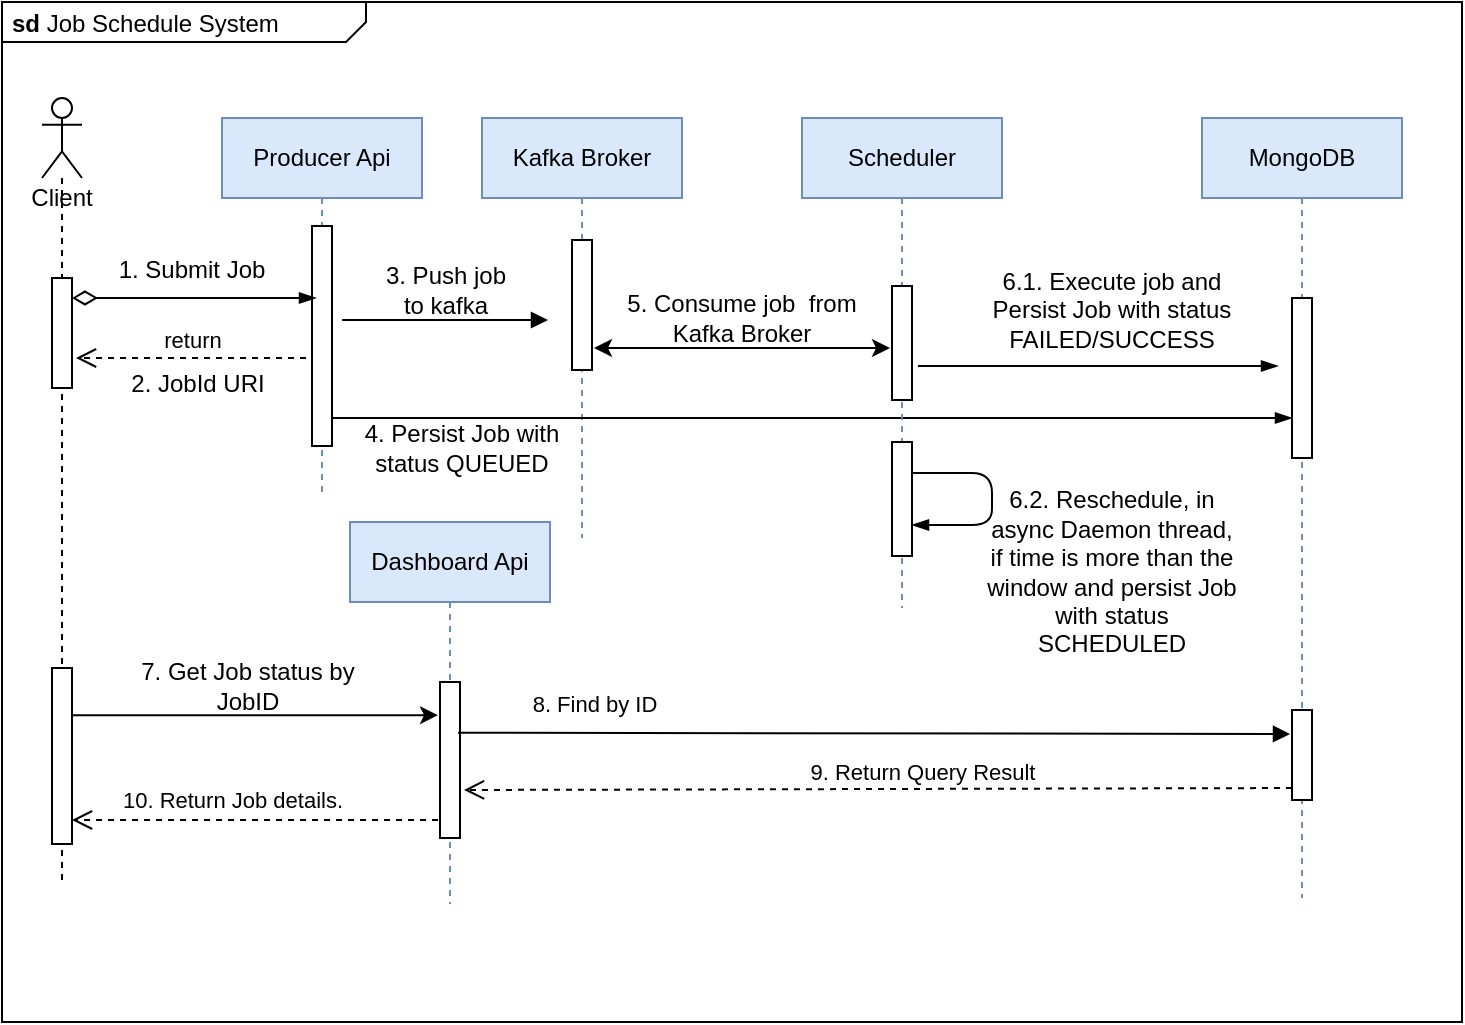 <mxfile version="14.6.13" type="device"><diagram id="kgpKYQtTHZ0yAKxKKP6v" name="Page-1"><mxGraphModel dx="946" dy="592" grid="0" gridSize="10" guides="1" tooltips="1" connect="1" arrows="1" fold="1" page="1" pageScale="1" pageWidth="1100" pageHeight="1700" background="#ffffff" math="0" shadow="0"><root><mxCell id="0"/><mxCell id="1" parent="0"/><mxCell id="DwE5PzMRl20YbxXcNk6L-1" value="&lt;p style=&quot;margin: 0px ; margin-top: 4px ; margin-left: 5px ; text-align: left&quot;&gt;&lt;b&gt;sd&lt;/b&gt;  Job Schedule System&lt;/p&gt;" style="html=1;shape=mxgraph.sysml.package;overflow=fill;labelX=182;align=left;spacingLeft=5;verticalAlign=top;spacingTop=-3;" parent="1" vertex="1"><mxGeometry x="40" y="32" width="730" height="510" as="geometry"/></mxCell><mxCell id="DwE5PzMRl20YbxXcNk6L-2" value="Producer Api" style="shape=umlLifeline;perimeter=lifelinePerimeter;whiteSpace=wrap;html=1;container=1;collapsible=0;recursiveResize=0;outlineConnect=0;fillColor=#dae8fc;strokeColor=#6c8ebf;" parent="1" vertex="1"><mxGeometry x="150" y="90" width="100" height="188" as="geometry"/></mxCell><mxCell id="DwE5PzMRl20YbxXcNk6L-3" value="Client" style="shape=umlLifeline;participant=umlActor;perimeter=lifelinePerimeter;whiteSpace=wrap;html=1;container=1;collapsible=0;recursiveResize=0;verticalAlign=top;spacingTop=36;outlineConnect=0;" parent="1" vertex="1"><mxGeometry x="60" y="80" width="20" height="392" as="geometry"/></mxCell><mxCell id="DwE5PzMRl20YbxXcNk6L-4" value="" style="html=1;points=[];perimeter=orthogonalPerimeter;" parent="DwE5PzMRl20YbxXcNk6L-3" vertex="1"><mxGeometry x="5" y="90" width="10" height="55" as="geometry"/></mxCell><mxCell id="DwE5PzMRl20YbxXcNk6L-58" value="" style="html=1;points=[];perimeter=orthogonalPerimeter;" parent="DwE5PzMRl20YbxXcNk6L-3" vertex="1"><mxGeometry x="5" y="285" width="10" height="88" as="geometry"/></mxCell><mxCell id="DwE5PzMRl20YbxXcNk6L-6" value="" style="html=1;points=[];perimeter=orthogonalPerimeter;" parent="1" vertex="1"><mxGeometry x="195" y="144" width="10" height="110" as="geometry"/></mxCell><mxCell id="DwE5PzMRl20YbxXcNk6L-9" value="return" style="html=1;verticalAlign=bottom;endArrow=open;dashed=1;endSize=8;" parent="1" edge="1"><mxGeometry relative="1" as="geometry"><mxPoint x="192" y="210" as="sourcePoint"/><mxPoint x="77" y="210" as="targetPoint"/></mxGeometry></mxCell><mxCell id="DwE5PzMRl20YbxXcNk6L-10" value="" style="edgeStyle=elbowEdgeStyle;fontSize=12;html=1;endArrow=blockThin;endFill=1;startArrow=diamondThin;startFill=0;endSize=6;startSize=10;entryX=0.2;entryY=0.418;entryDx=0;entryDy=0;entryPerimeter=0;" parent="1" edge="1"><mxGeometry width="160" relative="1" as="geometry"><mxPoint x="75" y="180" as="sourcePoint"/><mxPoint x="197" y="179.98" as="targetPoint"/></mxGeometry></mxCell><mxCell id="DwE5PzMRl20YbxXcNk6L-11" value="1. Submit Job" style="text;html=1;strokeColor=none;fillColor=none;align=center;verticalAlign=middle;whiteSpace=wrap;rounded=0;" parent="1" vertex="1"><mxGeometry x="80" y="156" width="110" height="20" as="geometry"/></mxCell><mxCell id="DwE5PzMRl20YbxXcNk6L-13" value="2. JobId URI" style="text;html=1;strokeColor=none;fillColor=none;align=center;verticalAlign=middle;whiteSpace=wrap;rounded=0;" parent="1" vertex="1"><mxGeometry x="83" y="213" width="110" height="20" as="geometry"/></mxCell><mxCell id="DwE5PzMRl20YbxXcNk6L-15" value="Kafka Broker" style="shape=umlLifeline;perimeter=lifelinePerimeter;whiteSpace=wrap;html=1;container=1;collapsible=0;recursiveResize=0;outlineConnect=0;fillColor=#dae8fc;strokeColor=#6c8ebf;" parent="1" vertex="1"><mxGeometry x="280" y="90" width="100" height="210" as="geometry"/></mxCell><mxCell id="DwE5PzMRl20YbxXcNk6L-16" value="" style="html=1;points=[];perimeter=orthogonalPerimeter;" parent="DwE5PzMRl20YbxXcNk6L-15" vertex="1"><mxGeometry x="45" y="61" width="10" height="65" as="geometry"/></mxCell><mxCell id="DwE5PzMRl20YbxXcNk6L-18" value="3. Push job&lt;br&gt;to kafka" style="text;html=1;strokeColor=none;fillColor=none;align=center;verticalAlign=middle;whiteSpace=wrap;rounded=0;" parent="1" vertex="1"><mxGeometry x="197" y="166" width="130" height="20" as="geometry"/></mxCell><mxCell id="DwE5PzMRl20YbxXcNk6L-20" value="MongoDB" style="shape=umlLifeline;perimeter=lifelinePerimeter;whiteSpace=wrap;html=1;container=1;collapsible=0;recursiveResize=0;outlineConnect=0;fillColor=#dae8fc;strokeColor=#6c8ebf;" parent="1" vertex="1"><mxGeometry x="640" y="90" width="100" height="390" as="geometry"/></mxCell><mxCell id="DwE5PzMRl20YbxXcNk6L-21" value="" style="html=1;points=[];perimeter=orthogonalPerimeter;" parent="DwE5PzMRl20YbxXcNk6L-20" vertex="1"><mxGeometry x="45" y="90" width="10" height="80" as="geometry"/></mxCell><mxCell id="DwE5PzMRl20YbxXcNk6L-26" value="4. Persist Job with status QUEUED" style="text;html=1;strokeColor=none;fillColor=none;align=center;verticalAlign=middle;whiteSpace=wrap;rounded=0;" parent="1" vertex="1"><mxGeometry x="205" y="245" width="130" height="20" as="geometry"/></mxCell><mxCell id="DwE5PzMRl20YbxXcNk6L-32" value="" style="html=1;verticalAlign=bottom;endArrow=block;" parent="1" edge="1"><mxGeometry width="80" relative="1" as="geometry"><mxPoint x="210" y="191" as="sourcePoint"/><mxPoint x="313" y="191" as="targetPoint"/></mxGeometry></mxCell><mxCell id="DwE5PzMRl20YbxXcNk6L-33" style="edgeStyle=orthogonalEdgeStyle;rounded=0;orthogonalLoop=1;jettySize=auto;html=1;exitX=0.5;exitY=0;exitDx=0;exitDy=0;entryX=0.5;entryY=0;entryDx=0;entryDy=0;" parent="1" source="DwE5PzMRl20YbxXcNk6L-18" target="DwE5PzMRl20YbxXcNk6L-18" edge="1"><mxGeometry relative="1" as="geometry"/></mxCell><mxCell id="DwE5PzMRl20YbxXcNk6L-37" value="" style="edgeStyle=elbowEdgeStyle;fontSize=12;html=1;endArrow=blockThin;endFill=1;exitX=0.9;exitY=0.818;exitDx=0;exitDy=0;exitPerimeter=0;" parent="1" edge="1"><mxGeometry width="160" relative="1" as="geometry"><mxPoint x="205" y="240.0" as="sourcePoint"/><mxPoint x="685" y="240" as="targetPoint"/></mxGeometry></mxCell><mxCell id="DwE5PzMRl20YbxXcNk6L-42" value="Scheduler" style="shape=umlLifeline;perimeter=lifelinePerimeter;whiteSpace=wrap;html=1;container=1;collapsible=0;recursiveResize=0;outlineConnect=0;fillColor=#dae8fc;strokeColor=#6c8ebf;" parent="1" vertex="1"><mxGeometry x="440" y="90" width="100" height="245" as="geometry"/></mxCell><mxCell id="DwE5PzMRl20YbxXcNk6L-43" value="" style="html=1;points=[];perimeter=orthogonalPerimeter;" parent="DwE5PzMRl20YbxXcNk6L-42" vertex="1"><mxGeometry x="45" y="84" width="10" height="57" as="geometry"/></mxCell><mxCell id="DwE5PzMRl20YbxXcNk6L-47" value="5. Consume job &amp;nbsp;from Kafka Broker" style="text;html=1;strokeColor=none;fillColor=none;align=center;verticalAlign=middle;whiteSpace=wrap;rounded=0;" parent="1" vertex="1"><mxGeometry x="345" y="180" width="130" height="20" as="geometry"/></mxCell><mxCell id="DwE5PzMRl20YbxXcNk6L-48" value="" style="edgeStyle=elbowEdgeStyle;fontSize=12;html=1;endArrow=blockThin;endFill=1;exitX=0.9;exitY=0.818;exitDx=0;exitDy=0;exitPerimeter=0;" parent="1" edge="1"><mxGeometry width="160" relative="1" as="geometry"><mxPoint x="498" y="214" as="sourcePoint"/><mxPoint x="678" y="214" as="targetPoint"/><Array as="points"><mxPoint x="546" y="204"/></Array></mxGeometry></mxCell><mxCell id="DwE5PzMRl20YbxXcNk6L-49" value="6.1. Execute job and Persist Job with status FAILED/SUCCESS" style="text;html=1;strokeColor=none;fillColor=none;align=center;verticalAlign=middle;whiteSpace=wrap;rounded=0;" parent="1" vertex="1"><mxGeometry x="530" y="176" width="130" height="20" as="geometry"/></mxCell><mxCell id="DwE5PzMRl20YbxXcNk6L-55" value="" style="edgeStyle=elbowEdgeStyle;fontSize=12;html=1;endArrow=blockThin;endFill=1;" parent="1" edge="1"><mxGeometry width="160" relative="1" as="geometry"><mxPoint x="495" y="267.5" as="sourcePoint"/><mxPoint x="495" y="293.5" as="targetPoint"/><Array as="points"><mxPoint x="535" y="437.5"/><mxPoint x="535" y="287.5"/></Array></mxGeometry></mxCell><mxCell id="DwE5PzMRl20YbxXcNk6L-57" value="6.2. Reschedule, in async Daemon thread, if time is more than the window and persist Job with status SCHEDULED" style="text;html=1;strokeColor=none;fillColor=none;align=center;verticalAlign=middle;whiteSpace=wrap;rounded=0;" parent="1" vertex="1"><mxGeometry x="530" y="306" width="130" height="21" as="geometry"/></mxCell><mxCell id="DwE5PzMRl20YbxXcNk6L-60" value="Dashboard Api" style="shape=umlLifeline;perimeter=lifelinePerimeter;whiteSpace=wrap;html=1;container=1;collapsible=0;recursiveResize=0;outlineConnect=0;fillColor=#dae8fc;strokeColor=#6c8ebf;" parent="1" vertex="1"><mxGeometry x="214" y="292" width="100" height="191" as="geometry"/></mxCell><mxCell id="DwE5PzMRl20YbxXcNk6L-61" value="" style="html=1;points=[];perimeter=orthogonalPerimeter;" parent="DwE5PzMRl20YbxXcNk6L-60" vertex="1"><mxGeometry x="45" y="80" width="10" height="78" as="geometry"/></mxCell><mxCell id="DwE5PzMRl20YbxXcNk6L-62" value="7. Get Job status by JobID" style="text;html=1;strokeColor=none;fillColor=none;align=center;verticalAlign=middle;whiteSpace=wrap;rounded=0;" parent="1" vertex="1"><mxGeometry x="98" y="364" width="130" height="20" as="geometry"/></mxCell><mxCell id="DwE5PzMRl20YbxXcNk6L-64" value="" style="html=1;verticalAlign=bottom;endArrow=open;dashed=1;endSize=8;exitX=-0.1;exitY=0.885;exitDx=0;exitDy=0;exitPerimeter=0;" parent="1" edge="1" source="DwE5PzMRl20YbxXcNk6L-61"><mxGeometry y="-17" relative="1" as="geometry"><mxPoint x="235" y="441" as="sourcePoint"/><mxPoint x="75" y="441" as="targetPoint"/><mxPoint as="offset"/></mxGeometry></mxCell><mxCell id="DwE5PzMRl20YbxXcNk6L-70" value="10. Return Job details." style="edgeLabel;html=1;align=center;verticalAlign=middle;resizable=0;points=[];" parent="DwE5PzMRl20YbxXcNk6L-64" vertex="1" connectable="0"><mxGeometry x="-0.15" y="-2" relative="1" as="geometry"><mxPoint x="-25" y="-8" as="offset"/></mxGeometry></mxCell><mxCell id="DwE5PzMRl20YbxXcNk6L-65" value="" style="html=1;points=[];perimeter=orthogonalPerimeter;" parent="1" vertex="1"><mxGeometry x="685" y="386" width="10" height="45" as="geometry"/></mxCell><mxCell id="DwE5PzMRl20YbxXcNk6L-66" value="8. Find by ID" style="html=1;verticalAlign=bottom;endArrow=block;exitX=0.9;exitY=0.325;exitDx=0;exitDy=0;exitPerimeter=0;" parent="1" source="DwE5PzMRl20YbxXcNk6L-61" edge="1"><mxGeometry x="-0.673" y="5" relative="1" as="geometry"><mxPoint x="250" y="379" as="sourcePoint"/><mxPoint x="684" y="398" as="targetPoint"/><mxPoint as="offset"/></mxGeometry></mxCell><mxCell id="8rBQqeNsbdp6vGr4CvCY-1" value="" style="endArrow=classic;startArrow=classic;html=1;" edge="1" parent="1"><mxGeometry width="50" height="50" relative="1" as="geometry"><mxPoint x="336" y="205" as="sourcePoint"/><mxPoint x="484" y="205" as="targetPoint"/></mxGeometry></mxCell><mxCell id="8rBQqeNsbdp6vGr4CvCY-4" value="" style="html=1;points=[];perimeter=orthogonalPerimeter;" vertex="1" parent="1"><mxGeometry x="485" y="252" width="10" height="57" as="geometry"/></mxCell><mxCell id="8rBQqeNsbdp6vGr4CvCY-6" value="" style="endArrow=classic;html=1;entryX=-0.1;entryY=0.213;entryDx=0;entryDy=0;entryPerimeter=0;" edge="1" parent="1" source="DwE5PzMRl20YbxXcNk6L-58" target="DwE5PzMRl20YbxXcNk6L-61"><mxGeometry width="50" height="50" relative="1" as="geometry"><mxPoint x="105" y="431" as="sourcePoint"/><mxPoint x="155" y="381" as="targetPoint"/></mxGeometry></mxCell><mxCell id="8rBQqeNsbdp6vGr4CvCY-7" value="" style="html=1;verticalAlign=bottom;endArrow=open;dashed=1;endSize=8;exitX=0;exitY=0.867;exitDx=0;exitDy=0;exitPerimeter=0;" edge="1" parent="1" source="DwE5PzMRl20YbxXcNk6L-65"><mxGeometry y="-17" relative="1" as="geometry"><mxPoint x="431" y="426" as="sourcePoint"/><mxPoint x="271" y="426" as="targetPoint"/><mxPoint as="offset"/></mxGeometry></mxCell><mxCell id="8rBQqeNsbdp6vGr4CvCY-8" value="9. Return Query Result" style="edgeLabel;html=1;align=center;verticalAlign=middle;resizable=0;points=[];" vertex="1" connectable="0" parent="8rBQqeNsbdp6vGr4CvCY-7"><mxGeometry x="-0.15" y="-2" relative="1" as="geometry"><mxPoint x="-9" y="-7" as="offset"/></mxGeometry></mxCell></root></mxGraphModel></diagram></mxfile>